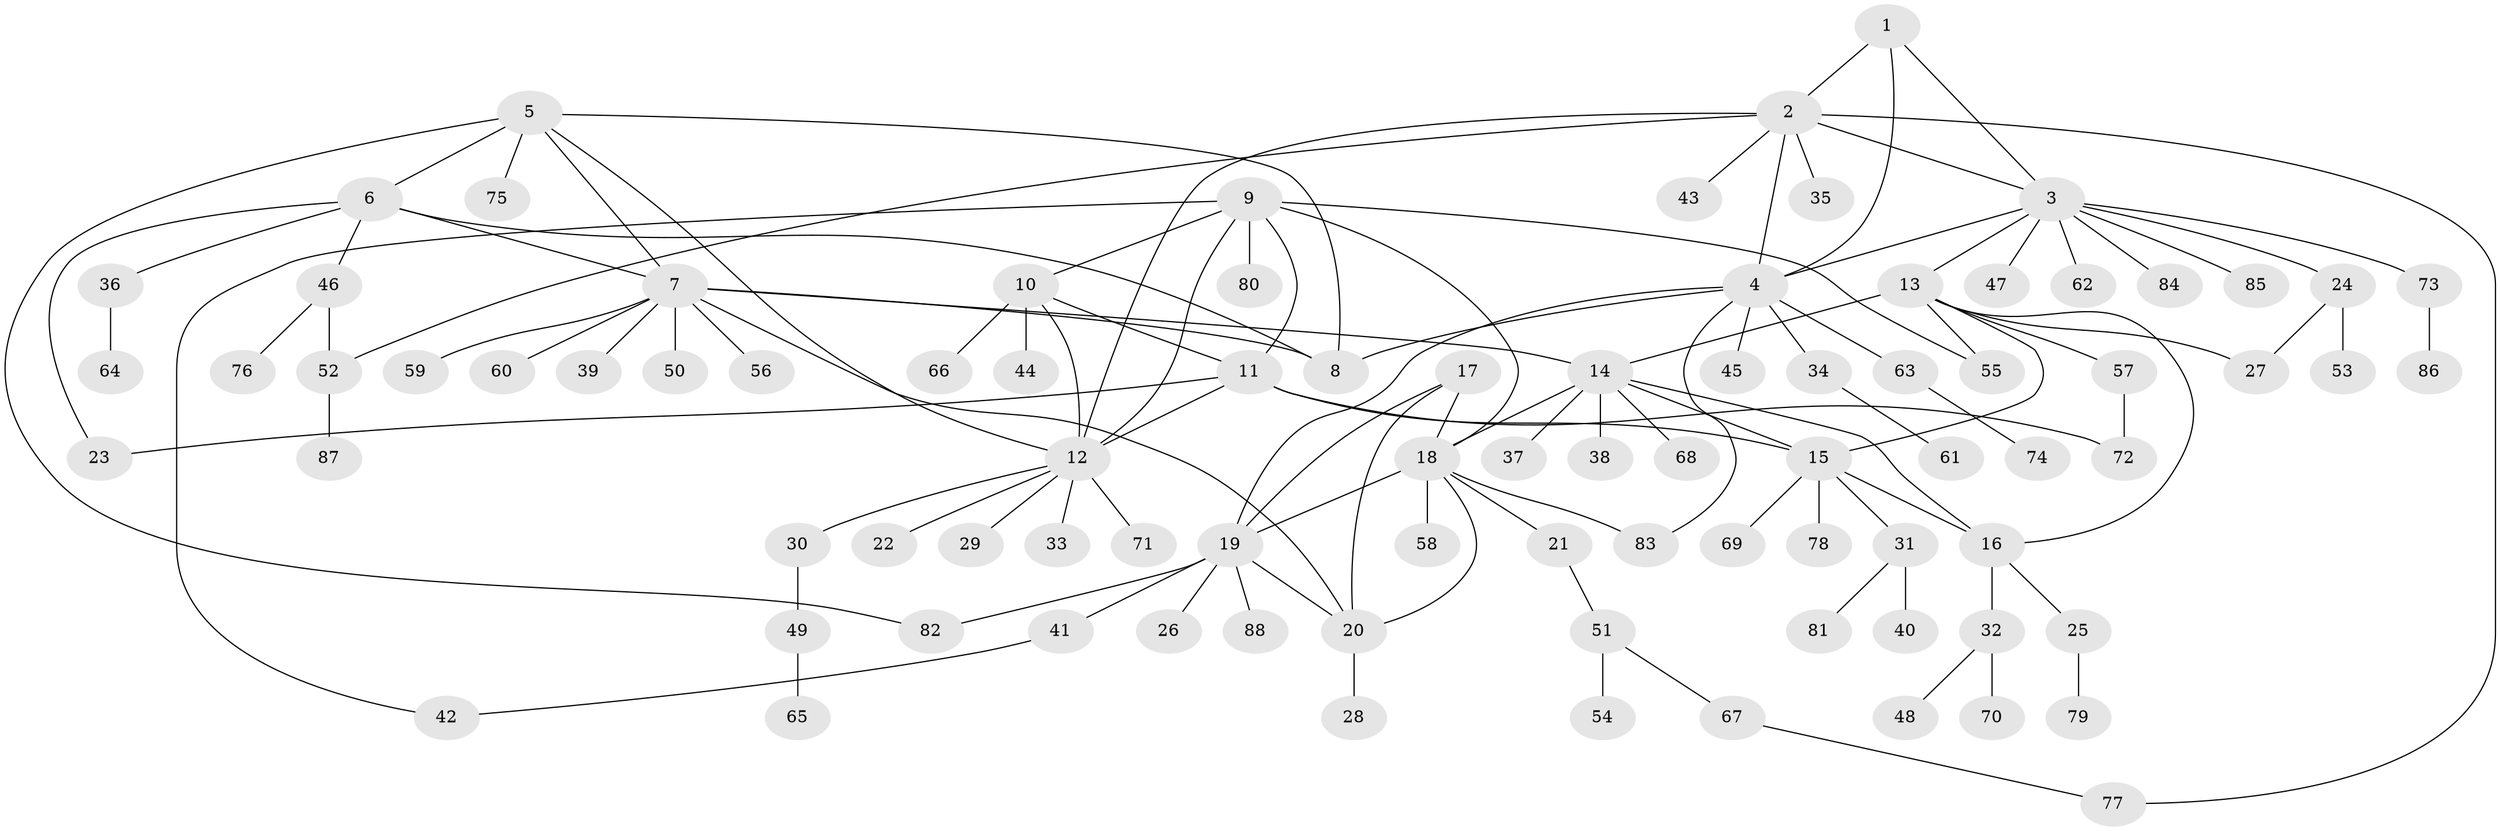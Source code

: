 // coarse degree distribution, {3: 0.046153846153846156, 16: 0.015384615384615385, 10: 0.015384615384615385, 9: 0.015384615384615385, 8: 0.046153846153846156, 6: 0.06153846153846154, 4: 0.015384615384615385, 11: 0.015384615384615385, 5: 0.015384615384615385, 2: 0.2, 1: 0.5538461538461539}
// Generated by graph-tools (version 1.1) at 2025/52/02/27/25 19:52:16]
// undirected, 88 vertices, 117 edges
graph export_dot {
graph [start="1"]
  node [color=gray90,style=filled];
  1;
  2;
  3;
  4;
  5;
  6;
  7;
  8;
  9;
  10;
  11;
  12;
  13;
  14;
  15;
  16;
  17;
  18;
  19;
  20;
  21;
  22;
  23;
  24;
  25;
  26;
  27;
  28;
  29;
  30;
  31;
  32;
  33;
  34;
  35;
  36;
  37;
  38;
  39;
  40;
  41;
  42;
  43;
  44;
  45;
  46;
  47;
  48;
  49;
  50;
  51;
  52;
  53;
  54;
  55;
  56;
  57;
  58;
  59;
  60;
  61;
  62;
  63;
  64;
  65;
  66;
  67;
  68;
  69;
  70;
  71;
  72;
  73;
  74;
  75;
  76;
  77;
  78;
  79;
  80;
  81;
  82;
  83;
  84;
  85;
  86;
  87;
  88;
  1 -- 2;
  1 -- 3;
  1 -- 4;
  2 -- 3;
  2 -- 4;
  2 -- 12;
  2 -- 35;
  2 -- 43;
  2 -- 52;
  2 -- 77;
  3 -- 4;
  3 -- 13;
  3 -- 24;
  3 -- 47;
  3 -- 62;
  3 -- 73;
  3 -- 84;
  3 -- 85;
  4 -- 8;
  4 -- 19;
  4 -- 34;
  4 -- 45;
  4 -- 63;
  4 -- 83;
  5 -- 6;
  5 -- 7;
  5 -- 8;
  5 -- 12;
  5 -- 75;
  5 -- 82;
  6 -- 7;
  6 -- 8;
  6 -- 23;
  6 -- 36;
  6 -- 46;
  7 -- 8;
  7 -- 14;
  7 -- 20;
  7 -- 39;
  7 -- 50;
  7 -- 56;
  7 -- 59;
  7 -- 60;
  9 -- 10;
  9 -- 11;
  9 -- 12;
  9 -- 18;
  9 -- 42;
  9 -- 55;
  9 -- 80;
  10 -- 11;
  10 -- 12;
  10 -- 44;
  10 -- 66;
  11 -- 12;
  11 -- 15;
  11 -- 23;
  11 -- 72;
  12 -- 22;
  12 -- 29;
  12 -- 30;
  12 -- 33;
  12 -- 71;
  13 -- 14;
  13 -- 15;
  13 -- 16;
  13 -- 27;
  13 -- 55;
  13 -- 57;
  14 -- 15;
  14 -- 16;
  14 -- 18;
  14 -- 37;
  14 -- 38;
  14 -- 68;
  15 -- 16;
  15 -- 31;
  15 -- 69;
  15 -- 78;
  16 -- 25;
  16 -- 32;
  17 -- 18;
  17 -- 19;
  17 -- 20;
  18 -- 19;
  18 -- 20;
  18 -- 21;
  18 -- 58;
  18 -- 83;
  19 -- 20;
  19 -- 26;
  19 -- 41;
  19 -- 82;
  19 -- 88;
  20 -- 28;
  21 -- 51;
  24 -- 27;
  24 -- 53;
  25 -- 79;
  30 -- 49;
  31 -- 40;
  31 -- 81;
  32 -- 48;
  32 -- 70;
  34 -- 61;
  36 -- 64;
  41 -- 42;
  46 -- 52;
  46 -- 76;
  49 -- 65;
  51 -- 54;
  51 -- 67;
  52 -- 87;
  57 -- 72;
  63 -- 74;
  67 -- 77;
  73 -- 86;
}
